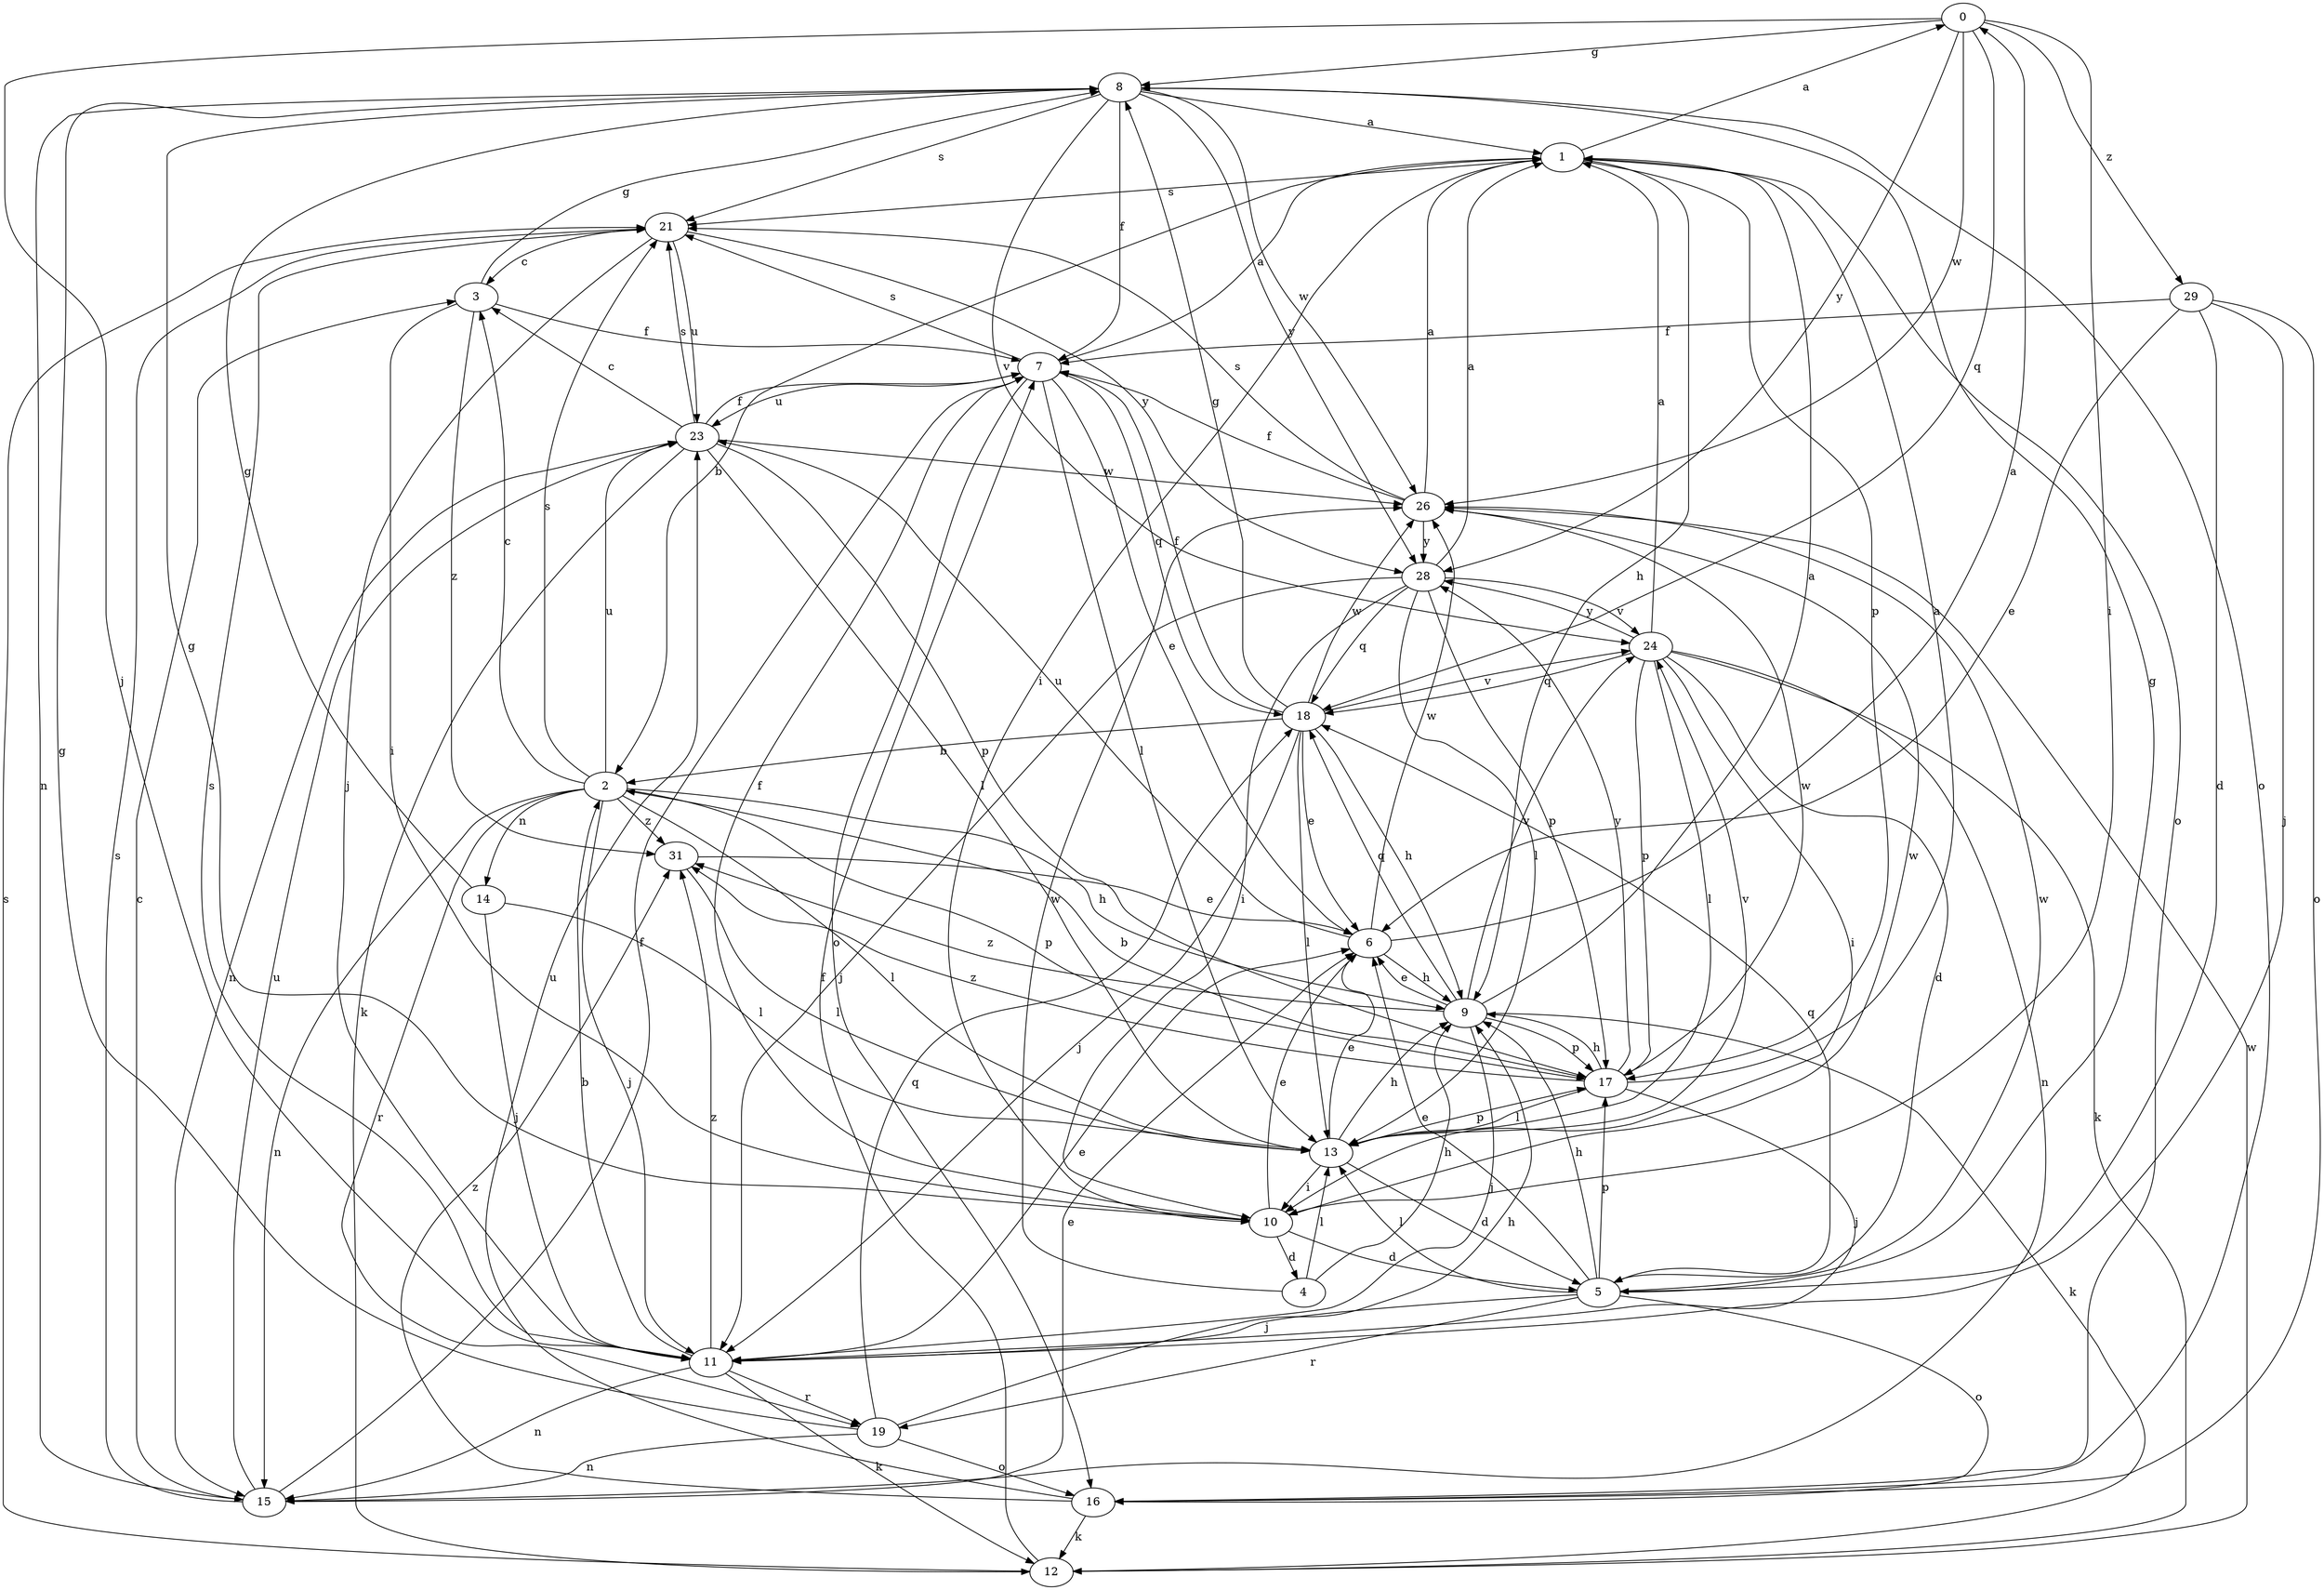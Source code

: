 strict digraph  {
0;
1;
2;
3;
4;
5;
6;
7;
8;
9;
10;
11;
12;
13;
14;
15;
16;
17;
18;
19;
21;
23;
24;
26;
28;
29;
31;
0 -> 8  [label=g];
0 -> 10  [label=i];
0 -> 11  [label=j];
0 -> 18  [label=q];
0 -> 26  [label=w];
0 -> 28  [label=y];
0 -> 29  [label=z];
1 -> 0  [label=a];
1 -> 2  [label=b];
1 -> 9  [label=h];
1 -> 10  [label=i];
1 -> 16  [label=o];
1 -> 17  [label=p];
1 -> 21  [label=s];
2 -> 3  [label=c];
2 -> 9  [label=h];
2 -> 11  [label=j];
2 -> 13  [label=l];
2 -> 14  [label=n];
2 -> 15  [label=n];
2 -> 17  [label=p];
2 -> 19  [label=r];
2 -> 21  [label=s];
2 -> 23  [label=u];
2 -> 31  [label=z];
3 -> 7  [label=f];
3 -> 8  [label=g];
3 -> 10  [label=i];
3 -> 31  [label=z];
4 -> 9  [label=h];
4 -> 13  [label=l];
4 -> 26  [label=w];
5 -> 6  [label=e];
5 -> 8  [label=g];
5 -> 9  [label=h];
5 -> 11  [label=j];
5 -> 13  [label=l];
5 -> 16  [label=o];
5 -> 17  [label=p];
5 -> 18  [label=q];
5 -> 19  [label=r];
5 -> 26  [label=w];
6 -> 0  [label=a];
6 -> 9  [label=h];
6 -> 23  [label=u];
6 -> 26  [label=w];
7 -> 1  [label=a];
7 -> 6  [label=e];
7 -> 13  [label=l];
7 -> 16  [label=o];
7 -> 18  [label=q];
7 -> 21  [label=s];
7 -> 23  [label=u];
8 -> 1  [label=a];
8 -> 7  [label=f];
8 -> 15  [label=n];
8 -> 16  [label=o];
8 -> 21  [label=s];
8 -> 24  [label=v];
8 -> 26  [label=w];
8 -> 28  [label=y];
9 -> 1  [label=a];
9 -> 6  [label=e];
9 -> 11  [label=j];
9 -> 12  [label=k];
9 -> 17  [label=p];
9 -> 18  [label=q];
9 -> 24  [label=v];
9 -> 31  [label=z];
10 -> 4  [label=d];
10 -> 5  [label=d];
10 -> 6  [label=e];
10 -> 7  [label=f];
10 -> 8  [label=g];
10 -> 26  [label=w];
11 -> 2  [label=b];
11 -> 6  [label=e];
11 -> 12  [label=k];
11 -> 15  [label=n];
11 -> 19  [label=r];
11 -> 21  [label=s];
11 -> 31  [label=z];
12 -> 7  [label=f];
12 -> 21  [label=s];
12 -> 26  [label=w];
13 -> 5  [label=d];
13 -> 6  [label=e];
13 -> 9  [label=h];
13 -> 10  [label=i];
13 -> 17  [label=p];
13 -> 24  [label=v];
14 -> 8  [label=g];
14 -> 11  [label=j];
14 -> 13  [label=l];
15 -> 3  [label=c];
15 -> 6  [label=e];
15 -> 7  [label=f];
15 -> 21  [label=s];
15 -> 23  [label=u];
16 -> 12  [label=k];
16 -> 23  [label=u];
16 -> 31  [label=z];
17 -> 1  [label=a];
17 -> 2  [label=b];
17 -> 9  [label=h];
17 -> 11  [label=j];
17 -> 13  [label=l];
17 -> 26  [label=w];
17 -> 28  [label=y];
17 -> 31  [label=z];
18 -> 2  [label=b];
18 -> 6  [label=e];
18 -> 7  [label=f];
18 -> 8  [label=g];
18 -> 9  [label=h];
18 -> 11  [label=j];
18 -> 13  [label=l];
18 -> 24  [label=v];
18 -> 26  [label=w];
19 -> 8  [label=g];
19 -> 9  [label=h];
19 -> 15  [label=n];
19 -> 16  [label=o];
19 -> 18  [label=q];
21 -> 3  [label=c];
21 -> 11  [label=j];
21 -> 23  [label=u];
21 -> 28  [label=y];
23 -> 3  [label=c];
23 -> 7  [label=f];
23 -> 12  [label=k];
23 -> 13  [label=l];
23 -> 15  [label=n];
23 -> 17  [label=p];
23 -> 21  [label=s];
23 -> 26  [label=w];
24 -> 1  [label=a];
24 -> 5  [label=d];
24 -> 10  [label=i];
24 -> 12  [label=k];
24 -> 13  [label=l];
24 -> 15  [label=n];
24 -> 17  [label=p];
24 -> 18  [label=q];
24 -> 28  [label=y];
26 -> 1  [label=a];
26 -> 7  [label=f];
26 -> 21  [label=s];
26 -> 28  [label=y];
28 -> 1  [label=a];
28 -> 10  [label=i];
28 -> 11  [label=j];
28 -> 13  [label=l];
28 -> 17  [label=p];
28 -> 18  [label=q];
28 -> 24  [label=v];
29 -> 5  [label=d];
29 -> 6  [label=e];
29 -> 7  [label=f];
29 -> 11  [label=j];
29 -> 16  [label=o];
31 -> 6  [label=e];
31 -> 13  [label=l];
}
